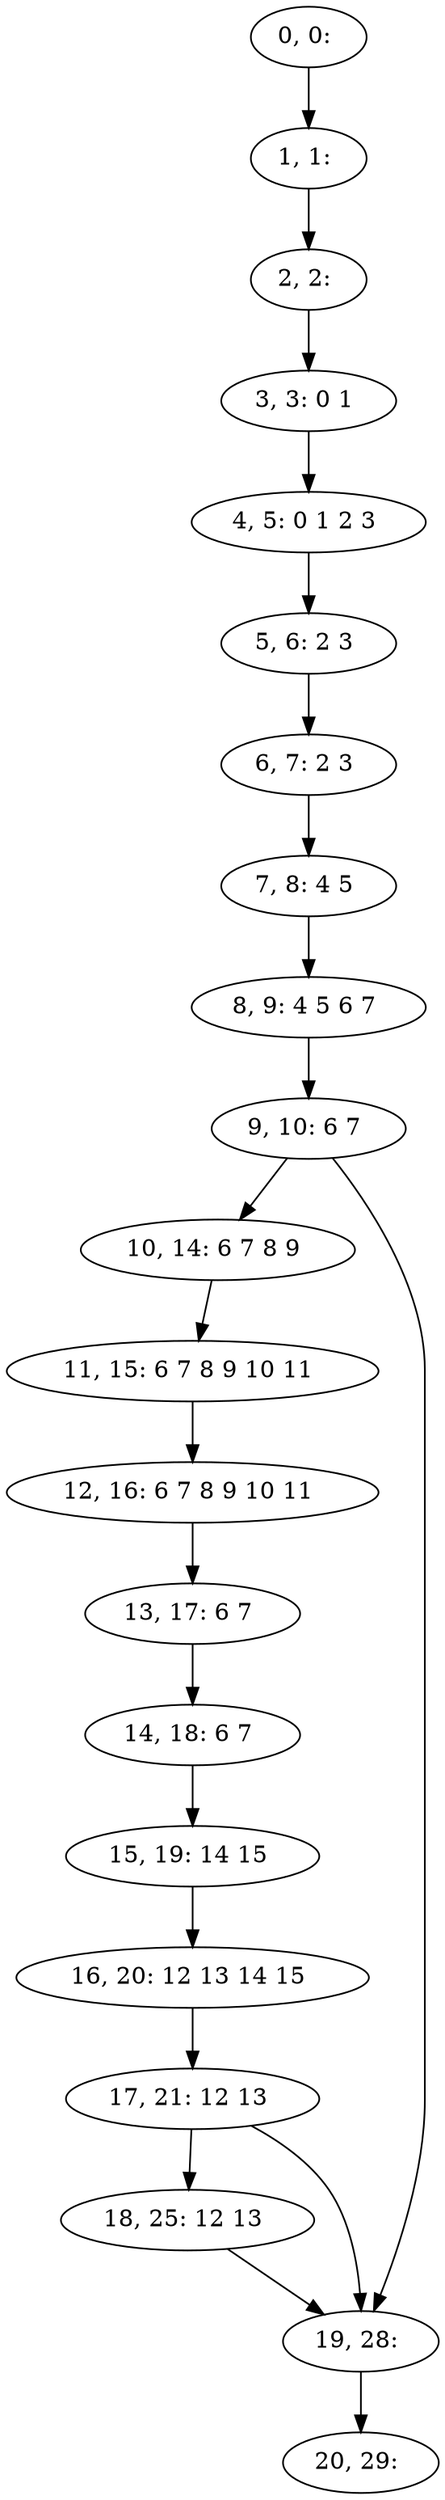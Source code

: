 digraph G {
0[label="0, 0: "];
1[label="1, 1: "];
2[label="2, 2: "];
3[label="3, 3: 0 1 "];
4[label="4, 5: 0 1 2 3 "];
5[label="5, 6: 2 3 "];
6[label="6, 7: 2 3 "];
7[label="7, 8: 4 5 "];
8[label="8, 9: 4 5 6 7 "];
9[label="9, 10: 6 7 "];
10[label="10, 14: 6 7 8 9 "];
11[label="11, 15: 6 7 8 9 10 11 "];
12[label="12, 16: 6 7 8 9 10 11 "];
13[label="13, 17: 6 7 "];
14[label="14, 18: 6 7 "];
15[label="15, 19: 14 15 "];
16[label="16, 20: 12 13 14 15 "];
17[label="17, 21: 12 13 "];
18[label="18, 25: 12 13 "];
19[label="19, 28: "];
20[label="20, 29: "];
0->1 ;
1->2 ;
2->3 ;
3->4 ;
4->5 ;
5->6 ;
6->7 ;
7->8 ;
8->9 ;
9->10 ;
9->19 ;
10->11 ;
11->12 ;
12->13 ;
13->14 ;
14->15 ;
15->16 ;
16->17 ;
17->18 ;
17->19 ;
18->19 ;
19->20 ;
}
